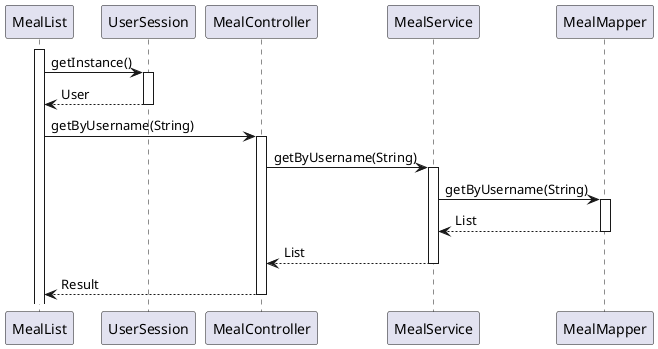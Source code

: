 @startuml
activate MealList
MealList -> UserSession: getInstance()
activate UserSession
UserSession --> MealList: User
deactivate UserSession

MealList -> MealController: getByUsername(String)
activate MealController

MealController -> MealService: getByUsername(String)
activate MealService

MealService -> MealMapper: getByUsername(String)
activate MealMapper

MealMapper --> MealService: List
deactivate MealMapper

MealService --> MealController: List
deactivate MealService

MealController --> MealList: Result
deactivate MealController
@enduml